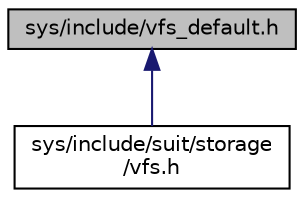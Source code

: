 digraph "sys/include/vfs_default.h"
{
 // LATEX_PDF_SIZE
  edge [fontname="Helvetica",fontsize="10",labelfontname="Helvetica",labelfontsize="10"];
  node [fontname="Helvetica",fontsize="10",shape=record];
  Node1 [label="sys/include/vfs_default.h",height=0.2,width=0.4,color="black", fillcolor="grey75", style="filled", fontcolor="black",tooltip="VFS default mount points."];
  Node1 -> Node2 [dir="back",color="midnightblue",fontsize="10",style="solid",fontname="Helvetica"];
  Node2 [label="sys/include/suit/storage\l/vfs.h",height=0.2,width=0.4,color="black", fillcolor="white", style="filled",URL="$suit_2storage_2vfs_8h_source.html",tooltip=" "];
}
